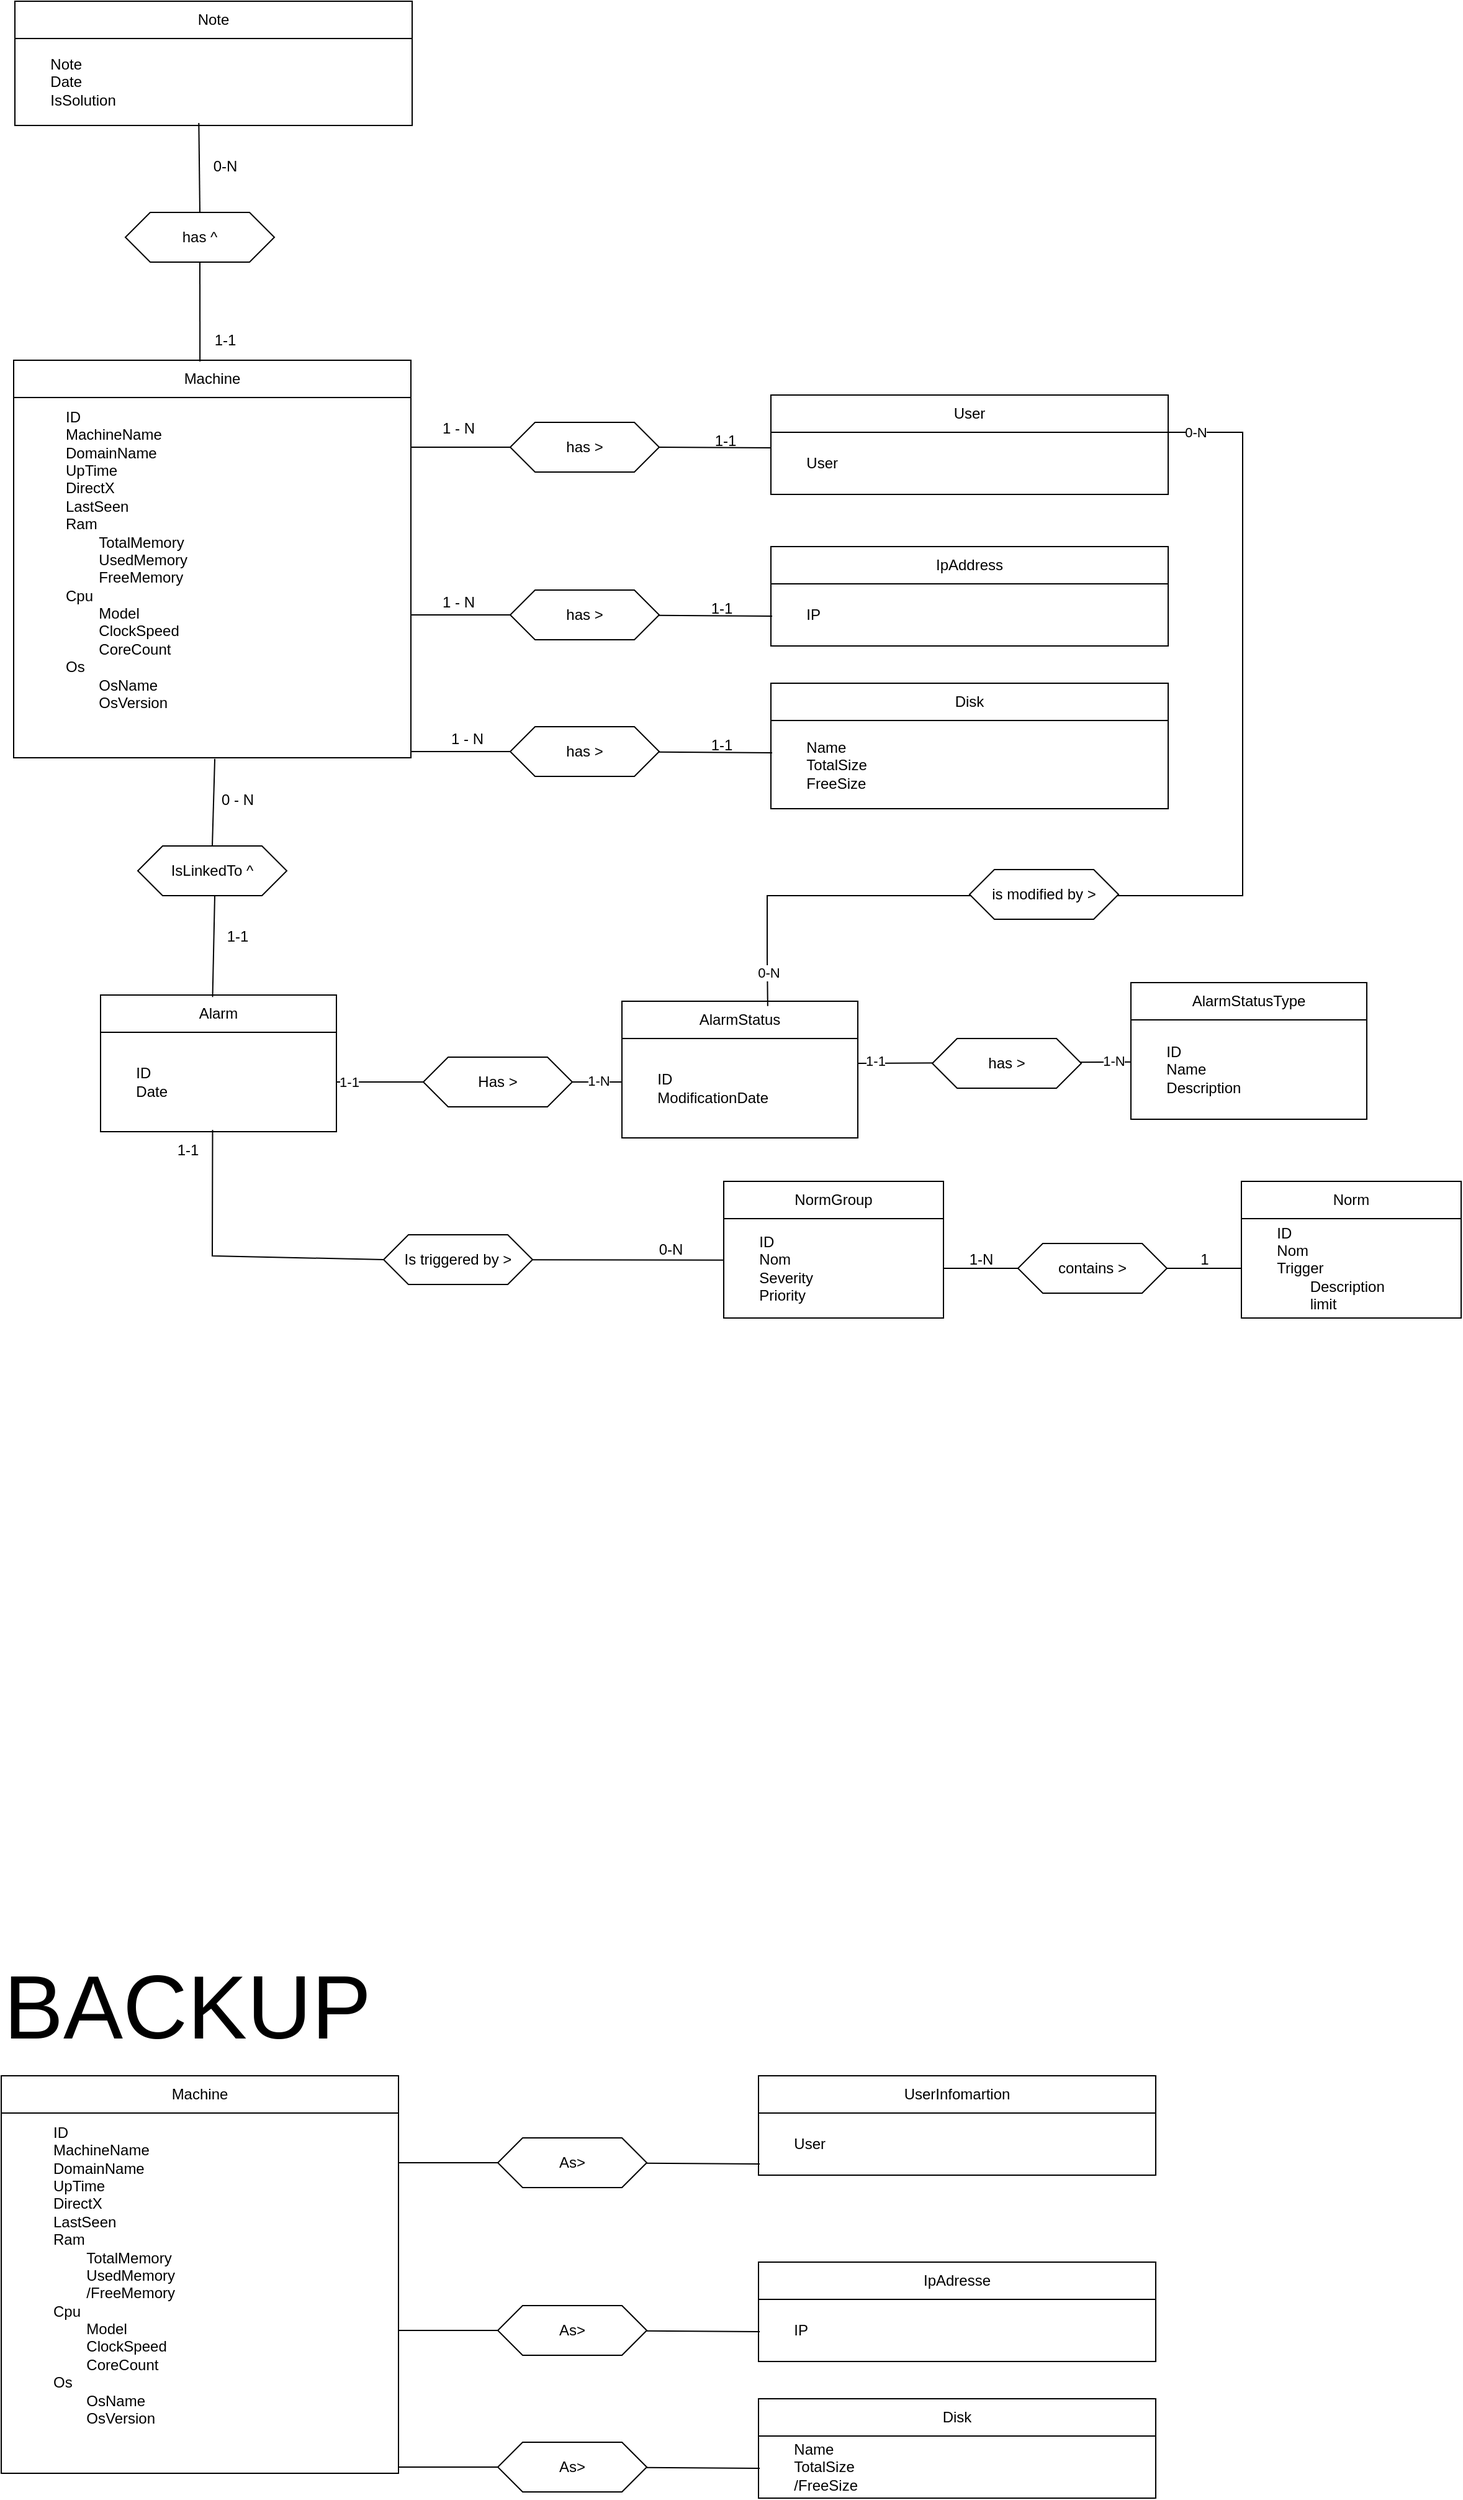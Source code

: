 <mxfile version="24.8.8">
  <diagram name="Page-1" id="Y3_Gs5tHwmnxRuHlMRJw">
    <mxGraphModel dx="1730" dy="1113" grid="1" gridSize="10" guides="1" tooltips="1" connect="1" arrows="1" fold="1" page="1" pageScale="1" pageWidth="827" pageHeight="1169" math="0" shadow="0">
      <root>
        <mxCell id="0" />
        <mxCell id="1" parent="0" />
        <mxCell id="VUTFpPl6jqV6nlHxaVOp-1" value="Alarm" style="rounded=0;whiteSpace=wrap;html=1;" parent="1" vertex="1">
          <mxGeometry x="170" y="980" width="190" height="30" as="geometry" />
        </mxCell>
        <mxCell id="VUTFpPl6jqV6nlHxaVOp-2" value="&lt;div&gt;&lt;span style=&quot;white-space: pre;&quot;&gt;&#x9;&lt;/span&gt;ID&lt;/div&gt;&lt;div&gt;&lt;span style=&quot;white-space: pre;&quot;&gt;&#x9;&lt;/span&gt;Date&lt;br&gt;&lt;/div&gt;" style="rounded=0;whiteSpace=wrap;html=1;align=left;" parent="1" vertex="1">
          <mxGeometry x="170" y="1010" width="190" height="80" as="geometry" />
        </mxCell>
        <mxCell id="VUTFpPl6jqV6nlHxaVOp-3" value="IsLinkedTo ^ " style="shape=hexagon;perimeter=hexagonPerimeter2;whiteSpace=wrap;html=1;fixedSize=1;" parent="1" vertex="1">
          <mxGeometry x="200" y="860" width="120" height="40" as="geometry" />
        </mxCell>
        <mxCell id="VUTFpPl6jqV6nlHxaVOp-4" value="" style="endArrow=none;html=1;rounded=0;entryX=0.464;entryY=0.997;entryDx=0;entryDy=0;exitX=0.5;exitY=0;exitDx=0;exitDy=0;entryPerimeter=0;" parent="1" source="VUTFpPl6jqV6nlHxaVOp-3" edge="1">
          <mxGeometry width="50" height="50" relative="1" as="geometry">
            <mxPoint x="343" y="910" as="sourcePoint" />
            <mxPoint x="262.024" y="789.88" as="targetPoint" />
          </mxGeometry>
        </mxCell>
        <mxCell id="VUTFpPl6jqV6nlHxaVOp-5" value="" style="endArrow=none;html=1;rounded=0;entryX=0.464;entryY=0.997;entryDx=0;entryDy=0;exitX=0.475;exitY=0.054;exitDx=0;exitDy=0;entryPerimeter=0;exitPerimeter=0;" parent="1" source="VUTFpPl6jqV6nlHxaVOp-1" edge="1">
          <mxGeometry width="50" height="50" relative="1" as="geometry">
            <mxPoint x="264" y="971" as="sourcePoint" />
            <mxPoint x="262" y="900" as="targetPoint" />
          </mxGeometry>
        </mxCell>
        <mxCell id="VUTFpPl6jqV6nlHxaVOp-6" value="NormGroup" style="rounded=0;whiteSpace=wrap;html=1;" parent="1" vertex="1">
          <mxGeometry x="672" y="1130" width="177" height="30" as="geometry" />
        </mxCell>
        <mxCell id="VUTFpPl6jqV6nlHxaVOp-7" value="&lt;div&gt;&lt;span style=&quot;white-space: pre;&quot;&gt;&#x9;&lt;/span&gt;ID&lt;/div&gt;&lt;div&gt;&lt;span style=&quot;white-space: pre;&quot;&gt;&#x9;&lt;/span&gt;Nom&lt;br&gt;&lt;/div&gt;&lt;div&gt;&lt;div&gt;&lt;span style=&quot;white-space: pre;&quot;&gt;&#x9;&lt;/span&gt;Severity&lt;/div&gt;&lt;span style=&quot;white-space: pre;&quot;&gt;&#x9;&lt;/span&gt;Priority&lt;/div&gt;" style="rounded=0;whiteSpace=wrap;html=1;align=left;" parent="1" vertex="1">
          <mxGeometry x="672" y="1160" width="177" height="80" as="geometry" />
        </mxCell>
        <mxCell id="VUTFpPl6jqV6nlHxaVOp-8" value="Is triggered by &amp;gt;" style="shape=hexagon;perimeter=hexagonPerimeter2;whiteSpace=wrap;html=1;fixedSize=1;" parent="1" vertex="1">
          <mxGeometry x="398" y="1173" width="120" height="40" as="geometry" />
        </mxCell>
        <mxCell id="VUTFpPl6jqV6nlHxaVOp-9" value="" style="endArrow=none;html=1;rounded=0;exitX=0.475;exitY=0.983;exitDx=0;exitDy=0;entryX=0;entryY=0.5;entryDx=0;entryDy=0;exitPerimeter=0;" parent="1" source="VUTFpPl6jqV6nlHxaVOp-2" target="VUTFpPl6jqV6nlHxaVOp-8" edge="1">
          <mxGeometry width="50" height="50" relative="1" as="geometry">
            <mxPoint x="563" y="970" as="sourcePoint" />
            <mxPoint x="613" y="920" as="targetPoint" />
            <Array as="points">
              <mxPoint x="260" y="1190" />
            </Array>
          </mxGeometry>
        </mxCell>
        <mxCell id="VUTFpPl6jqV6nlHxaVOp-10" value="" style="endArrow=none;html=1;rounded=0;entryX=-0.002;entryY=0.417;entryDx=0;entryDy=0;entryPerimeter=0;" parent="1" source="VUTFpPl6jqV6nlHxaVOp-8" target="VUTFpPl6jqV6nlHxaVOp-7" edge="1">
          <mxGeometry width="50" height="50" relative="1" as="geometry">
            <mxPoint x="580" y="1193" as="sourcePoint" />
            <mxPoint x="701" y="1192.83" as="targetPoint" />
          </mxGeometry>
        </mxCell>
        <mxCell id="VUTFpPl6jqV6nlHxaVOp-11" value="Machine" style="rounded=0;whiteSpace=wrap;html=1;" parent="1" vertex="1">
          <mxGeometry x="90" y="1850" width="320" height="30" as="geometry" />
        </mxCell>
        <mxCell id="VUTFpPl6jqV6nlHxaVOp-12" value="&lt;blockquote&gt;&lt;div align=&quot;left&quot;&gt;ID&lt;/div&gt;&lt;div align=&quot;left&quot;&gt;MachineName&lt;/div&gt;&lt;div align=&quot;left&quot;&gt;DomainName&lt;/div&gt;&lt;div align=&quot;left&quot;&gt;UpTime&lt;/div&gt;&lt;div align=&quot;left&quot;&gt;DirectX&lt;/div&gt;&lt;div align=&quot;left&quot;&gt;LastSeen&lt;br&gt;&lt;/div&gt;&lt;div align=&quot;left&quot;&gt;Ram&lt;/div&gt;&lt;div align=&quot;left&quot;&gt;&lt;span style=&quot;white-space: pre;&quot;&gt;&#x9;&lt;/span&gt;TotalMemory&lt;/div&gt;&lt;div align=&quot;left&quot;&gt;&lt;span style=&quot;white-space: pre;&quot;&gt;&#x9;&lt;/span&gt;UsedMemory&lt;/div&gt;&lt;div align=&quot;left&quot;&gt;&lt;span style=&quot;white-space: pre;&quot;&gt;&#x9;&lt;/span&gt;/FreeMemory&lt;br&gt;&lt;/div&gt;&lt;div align=&quot;left&quot;&gt;Cpu&lt;/div&gt;&lt;div align=&quot;left&quot;&gt;&lt;span style=&quot;white-space: pre;&quot;&gt;&#x9;Model&lt;/span&gt;&lt;/div&gt;&lt;div align=&quot;left&quot;&gt;&lt;span style=&quot;white-space: pre;&quot;&gt;&lt;span style=&quot;white-space: pre;&quot;&gt;&#x9;ClockSpeed&lt;/span&gt;&lt;/span&gt;&lt;/div&gt;&lt;div align=&quot;left&quot;&gt;&lt;span style=&quot;white-space: pre;&quot;&gt;&lt;span style=&quot;white-space: pre;&quot;&gt;&lt;span style=&quot;white-space: pre;&quot;&gt;&#x9;&lt;/span&gt;CoreCount&lt;/span&gt;&lt;/span&gt;&lt;/div&gt;&lt;div align=&quot;left&quot;&gt;&lt;span style=&quot;white-space: pre;&quot;&gt;&lt;span style=&quot;white-space: pre;&quot;&gt;Os&lt;/span&gt;&lt;/span&gt;&lt;/div&gt;&lt;div align=&quot;left&quot;&gt;&lt;span style=&quot;white-space: pre;&quot;&gt;&lt;span style=&quot;white-space: pre;&quot;&gt;&lt;span style=&quot;white-space: pre;&quot;&gt;&#x9;&lt;/span&gt;OsName&lt;/span&gt;&lt;/span&gt;&lt;/div&gt;&lt;div align=&quot;left&quot;&gt;&lt;span style=&quot;white-space: pre;&quot;&gt;&lt;span style=&quot;white-space: pre;&quot;&gt;&lt;span style=&quot;white-space: pre;&quot;&gt;&#x9;&lt;/span&gt;OsVersion&#x9;&lt;/span&gt;&lt;br&gt;&lt;/span&gt;&lt;/div&gt;&lt;/blockquote&gt;&lt;div align=&quot;left&quot;&gt;&lt;br&gt;&lt;/div&gt;&lt;div align=&quot;left&quot;&gt;&lt;br&gt;&lt;/div&gt;" style="rounded=0;whiteSpace=wrap;html=1;align=left;" parent="1" vertex="1">
          <mxGeometry x="90" y="1880" width="320" height="290" as="geometry" />
        </mxCell>
        <mxCell id="VUTFpPl6jqV6nlHxaVOp-13" value="UserInfomartion" style="rounded=0;whiteSpace=wrap;html=1;" parent="1" vertex="1">
          <mxGeometry x="700" y="1850" width="320" height="30" as="geometry" />
        </mxCell>
        <mxCell id="VUTFpPl6jqV6nlHxaVOp-14" value="&lt;span style=&quot;white-space: pre;&quot;&gt;&#x9;&lt;/span&gt;User" style="rounded=0;whiteSpace=wrap;html=1;align=left;" parent="1" vertex="1">
          <mxGeometry x="700" y="1880" width="320" height="50" as="geometry" />
        </mxCell>
        <mxCell id="VUTFpPl6jqV6nlHxaVOp-15" value="" style="endArrow=none;html=1;rounded=0;entryX=0.003;entryY=0.82;entryDx=0;entryDy=0;entryPerimeter=0;" parent="1" source="VUTFpPl6jqV6nlHxaVOp-17" target="VUTFpPl6jqV6nlHxaVOp-14" edge="1">
          <mxGeometry width="50" height="50" relative="1" as="geometry">
            <mxPoint x="410" y="1920" as="sourcePoint" />
            <mxPoint x="510" y="1950" as="targetPoint" />
          </mxGeometry>
        </mxCell>
        <mxCell id="VUTFpPl6jqV6nlHxaVOp-16" value="" style="endArrow=none;html=1;rounded=0;entryX=0;entryY=0.5;entryDx=0;entryDy=0;" parent="1" target="VUTFpPl6jqV6nlHxaVOp-17" edge="1">
          <mxGeometry width="50" height="50" relative="1" as="geometry">
            <mxPoint x="410" y="1920" as="sourcePoint" />
            <mxPoint x="701" y="1921" as="targetPoint" />
          </mxGeometry>
        </mxCell>
        <mxCell id="VUTFpPl6jqV6nlHxaVOp-17" value="As&amp;gt;" style="shape=hexagon;perimeter=hexagonPerimeter2;whiteSpace=wrap;html=1;fixedSize=1;" parent="1" vertex="1">
          <mxGeometry x="490" y="1900" width="120" height="40" as="geometry" />
        </mxCell>
        <mxCell id="VUTFpPl6jqV6nlHxaVOp-18" value="IpAdresse" style="rounded=0;whiteSpace=wrap;html=1;" parent="1" vertex="1">
          <mxGeometry x="700" y="2000" width="320" height="30" as="geometry" />
        </mxCell>
        <mxCell id="VUTFpPl6jqV6nlHxaVOp-19" value="&lt;span style=&quot;white-space: pre;&quot;&gt;&#x9;&lt;/span&gt;IP" style="rounded=0;whiteSpace=wrap;html=1;align=left;" parent="1" vertex="1">
          <mxGeometry x="700" y="2030" width="320" height="50" as="geometry" />
        </mxCell>
        <mxCell id="VUTFpPl6jqV6nlHxaVOp-20" value="" style="endArrow=none;html=1;rounded=0;entryX=0.003;entryY=0.82;entryDx=0;entryDy=0;entryPerimeter=0;" parent="1" source="VUTFpPl6jqV6nlHxaVOp-22" edge="1">
          <mxGeometry width="50" height="50" relative="1" as="geometry">
            <mxPoint x="410" y="2055" as="sourcePoint" />
            <mxPoint x="701" y="2056" as="targetPoint" />
          </mxGeometry>
        </mxCell>
        <mxCell id="VUTFpPl6jqV6nlHxaVOp-21" value="" style="endArrow=none;html=1;rounded=0;entryX=0;entryY=0.5;entryDx=0;entryDy=0;" parent="1" target="VUTFpPl6jqV6nlHxaVOp-22" edge="1">
          <mxGeometry width="50" height="50" relative="1" as="geometry">
            <mxPoint x="410" y="2055" as="sourcePoint" />
            <mxPoint x="701" y="2056" as="targetPoint" />
          </mxGeometry>
        </mxCell>
        <mxCell id="VUTFpPl6jqV6nlHxaVOp-22" value="As&amp;gt;" style="shape=hexagon;perimeter=hexagonPerimeter2;whiteSpace=wrap;html=1;fixedSize=1;" parent="1" vertex="1">
          <mxGeometry x="490" y="2035" width="120" height="40" as="geometry" />
        </mxCell>
        <mxCell id="VUTFpPl6jqV6nlHxaVOp-23" value="Disk" style="rounded=0;whiteSpace=wrap;html=1;" parent="1" vertex="1">
          <mxGeometry x="700" y="2110" width="320" height="30" as="geometry" />
        </mxCell>
        <mxCell id="VUTFpPl6jqV6nlHxaVOp-24" value="&lt;div&gt;&lt;span style=&quot;white-space: pre;&quot;&gt;&#x9;&lt;/span&gt;Name&lt;/div&gt;&lt;div&gt;&lt;span style=&quot;white-space: pre;&quot;&gt;&#x9;&lt;/span&gt;TotalSize&lt;/div&gt;&lt;div&gt;&lt;span style=&quot;white-space: pre;&quot;&gt;&#x9;&lt;/span&gt;/FreeSize&lt;br&gt;&lt;/div&gt;" style="rounded=0;whiteSpace=wrap;html=1;align=left;" parent="1" vertex="1">
          <mxGeometry x="700" y="2140" width="320" height="50" as="geometry" />
        </mxCell>
        <mxCell id="VUTFpPl6jqV6nlHxaVOp-25" value="" style="endArrow=none;html=1;rounded=0;entryX=0.003;entryY=0.82;entryDx=0;entryDy=0;entryPerimeter=0;" parent="1" source="VUTFpPl6jqV6nlHxaVOp-27" edge="1">
          <mxGeometry width="50" height="50" relative="1" as="geometry">
            <mxPoint x="410" y="2165" as="sourcePoint" />
            <mxPoint x="701" y="2166" as="targetPoint" />
          </mxGeometry>
        </mxCell>
        <mxCell id="VUTFpPl6jqV6nlHxaVOp-26" value="" style="endArrow=none;html=1;rounded=0;entryX=0;entryY=0.5;entryDx=0;entryDy=0;" parent="1" target="VUTFpPl6jqV6nlHxaVOp-27" edge="1">
          <mxGeometry width="50" height="50" relative="1" as="geometry">
            <mxPoint x="410" y="2165" as="sourcePoint" />
            <mxPoint x="701" y="2166" as="targetPoint" />
          </mxGeometry>
        </mxCell>
        <mxCell id="VUTFpPl6jqV6nlHxaVOp-27" value="As&amp;gt;" style="shape=hexagon;perimeter=hexagonPerimeter2;whiteSpace=wrap;html=1;fixedSize=1;" parent="1" vertex="1">
          <mxGeometry x="490" y="2145" width="120" height="40" as="geometry" />
        </mxCell>
        <mxCell id="VUTFpPl6jqV6nlHxaVOp-28" value="&lt;font style=&quot;font-size: 72px;&quot;&gt;BACKUP&lt;/font&gt;" style="text;html=1;align=center;verticalAlign=middle;whiteSpace=wrap;rounded=0;" parent="1" vertex="1">
          <mxGeometry x="90" y="1780" width="300" height="30" as="geometry" />
        </mxCell>
        <mxCell id="VUTFpPl6jqV6nlHxaVOp-29" value="0 - N" style="text;html=1;align=center;verticalAlign=middle;resizable=0;points=[];autosize=1;strokeColor=none;fillColor=none;" parent="1" vertex="1">
          <mxGeometry x="255" y="808" width="50" height="30" as="geometry" />
        </mxCell>
        <mxCell id="VUTFpPl6jqV6nlHxaVOp-30" value="1-1" style="text;html=1;align=center;verticalAlign=middle;resizable=0;points=[];autosize=1;strokeColor=none;fillColor=none;" parent="1" vertex="1">
          <mxGeometry x="260" y="918" width="40" height="30" as="geometry" />
        </mxCell>
        <mxCell id="VUTFpPl6jqV6nlHxaVOp-31" value="1-1" style="text;html=1;align=center;verticalAlign=middle;resizable=0;points=[];autosize=1;strokeColor=none;fillColor=none;" parent="1" vertex="1">
          <mxGeometry x="220" y="1090" width="40" height="30" as="geometry" />
        </mxCell>
        <mxCell id="VUTFpPl6jqV6nlHxaVOp-32" value="0-N" style="text;html=1;align=center;verticalAlign=middle;resizable=0;points=[];autosize=1;strokeColor=none;fillColor=none;" parent="1" vertex="1">
          <mxGeometry x="609" y="1170" width="40" height="30" as="geometry" />
        </mxCell>
        <mxCell id="VUTFpPl6jqV6nlHxaVOp-33" value="Machine" style="rounded=0;whiteSpace=wrap;html=1;" parent="1" vertex="1">
          <mxGeometry x="100" y="469" width="320" height="30" as="geometry" />
        </mxCell>
        <mxCell id="VUTFpPl6jqV6nlHxaVOp-34" value="&lt;blockquote&gt;&lt;div align=&quot;left&quot;&gt;ID&lt;/div&gt;&lt;div align=&quot;left&quot;&gt;MachineName&lt;/div&gt;&lt;div align=&quot;left&quot;&gt;DomainName&lt;/div&gt;&lt;div align=&quot;left&quot;&gt;UpTime&lt;/div&gt;&lt;div align=&quot;left&quot;&gt;DirectX&lt;/div&gt;&lt;div align=&quot;left&quot;&gt;LastSeen&lt;br&gt;&lt;/div&gt;&lt;div align=&quot;left&quot;&gt;Ram&lt;/div&gt;&lt;div align=&quot;left&quot;&gt;&lt;span style=&quot;white-space: pre;&quot;&gt;&#x9;&lt;/span&gt;TotalMemory&lt;/div&gt;&lt;div align=&quot;left&quot;&gt;&lt;span style=&quot;white-space: pre;&quot;&gt;&#x9;&lt;/span&gt;UsedMemory&lt;/div&gt;&lt;div align=&quot;left&quot;&gt;&lt;span style=&quot;white-space: pre;&quot;&gt;&#x9;&lt;/span&gt;FreeMemory&lt;br&gt;&lt;/div&gt;&lt;div align=&quot;left&quot;&gt;Cpu&lt;/div&gt;&lt;div align=&quot;left&quot;&gt;&lt;span style=&quot;white-space: pre;&quot;&gt;&#x9;Model&lt;/span&gt;&lt;/div&gt;&lt;div align=&quot;left&quot;&gt;&lt;span style=&quot;white-space: pre;&quot;&gt;&lt;span style=&quot;white-space: pre;&quot;&gt;&#x9;ClockSpeed&lt;/span&gt;&lt;/span&gt;&lt;/div&gt;&lt;div align=&quot;left&quot;&gt;&lt;span style=&quot;white-space: pre;&quot;&gt;&lt;span style=&quot;white-space: pre;&quot;&gt;&lt;span style=&quot;white-space: pre;&quot;&gt;&#x9;&lt;/span&gt;CoreCount&lt;/span&gt;&lt;/span&gt;&lt;/div&gt;&lt;div align=&quot;left&quot;&gt;&lt;span style=&quot;white-space: pre;&quot;&gt;&lt;span style=&quot;white-space: pre;&quot;&gt;Os&lt;/span&gt;&lt;/span&gt;&lt;/div&gt;&lt;div align=&quot;left&quot;&gt;&lt;span style=&quot;white-space: pre;&quot;&gt;&lt;span style=&quot;white-space: pre;&quot;&gt;&lt;span style=&quot;white-space: pre;&quot;&gt;&#x9;&lt;/span&gt;OsName&lt;/span&gt;&lt;/span&gt;&lt;/div&gt;&lt;div align=&quot;left&quot;&gt;&lt;span style=&quot;white-space: pre;&quot;&gt;&lt;span style=&quot;white-space: pre;&quot;&gt;&lt;span style=&quot;white-space: pre;&quot;&gt;&#x9;&lt;/span&gt;OsVersion&#x9;&lt;/span&gt;&lt;br&gt;&lt;/span&gt;&lt;/div&gt;&lt;/blockquote&gt;&lt;div align=&quot;left&quot;&gt;&lt;br&gt;&lt;/div&gt;&lt;div align=&quot;left&quot;&gt;&lt;br&gt;&lt;/div&gt;" style="rounded=0;whiteSpace=wrap;html=1;align=left;" parent="1" vertex="1">
          <mxGeometry x="100" y="499" width="320" height="290" as="geometry" />
        </mxCell>
        <mxCell id="VUTFpPl6jqV6nlHxaVOp-35" value="User" style="rounded=0;whiteSpace=wrap;html=1;" parent="1" vertex="1">
          <mxGeometry x="710" y="497" width="320" height="30" as="geometry" />
        </mxCell>
        <mxCell id="VUTFpPl6jqV6nlHxaVOp-36" value="&lt;span style=&quot;white-space: pre;&quot;&gt;&#x9;&lt;/span&gt;User" style="rounded=0;whiteSpace=wrap;html=1;align=left;" parent="1" vertex="1">
          <mxGeometry x="710" y="527" width="320" height="50" as="geometry" />
        </mxCell>
        <mxCell id="VUTFpPl6jqV6nlHxaVOp-37" value="" style="endArrow=none;html=1;rounded=0;entryX=0;entryY=0.25;entryDx=0;entryDy=0;exitX=1;exitY=0.5;exitDx=0;exitDy=0;" parent="1" source="VUTFpPl6jqV6nlHxaVOp-39" target="VUTFpPl6jqV6nlHxaVOp-36" edge="1">
          <mxGeometry width="50" height="50" relative="1" as="geometry">
            <mxPoint x="420" y="539" as="sourcePoint" />
            <mxPoint x="520" y="569" as="targetPoint" />
          </mxGeometry>
        </mxCell>
        <mxCell id="VUTFpPl6jqV6nlHxaVOp-38" value="" style="endArrow=none;html=1;rounded=0;entryX=0;entryY=0.5;entryDx=0;entryDy=0;" parent="1" target="VUTFpPl6jqV6nlHxaVOp-39" edge="1">
          <mxGeometry width="50" height="50" relative="1" as="geometry">
            <mxPoint x="420" y="539" as="sourcePoint" />
            <mxPoint x="711" y="540" as="targetPoint" />
          </mxGeometry>
        </mxCell>
        <mxCell id="VUTFpPl6jqV6nlHxaVOp-39" value="has &amp;gt;" style="shape=hexagon;perimeter=hexagonPerimeter2;whiteSpace=wrap;html=1;fixedSize=1;" parent="1" vertex="1">
          <mxGeometry x="500" y="519" width="120" height="40" as="geometry" />
        </mxCell>
        <mxCell id="VUTFpPl6jqV6nlHxaVOp-40" value="IpAddress" style="rounded=0;whiteSpace=wrap;html=1;" parent="1" vertex="1">
          <mxGeometry x="710" y="619" width="320" height="30" as="geometry" />
        </mxCell>
        <mxCell id="VUTFpPl6jqV6nlHxaVOp-41" value="&lt;span style=&quot;white-space: pre;&quot;&gt;&#x9;&lt;/span&gt;IP" style="rounded=0;whiteSpace=wrap;html=1;align=left;" parent="1" vertex="1">
          <mxGeometry x="710" y="649" width="320" height="50" as="geometry" />
        </mxCell>
        <mxCell id="VUTFpPl6jqV6nlHxaVOp-42" value="" style="endArrow=none;html=1;rounded=0;entryX=0.003;entryY=0.82;entryDx=0;entryDy=0;entryPerimeter=0;" parent="1" source="VUTFpPl6jqV6nlHxaVOp-44" edge="1">
          <mxGeometry width="50" height="50" relative="1" as="geometry">
            <mxPoint x="420" y="674" as="sourcePoint" />
            <mxPoint x="711" y="675" as="targetPoint" />
          </mxGeometry>
        </mxCell>
        <mxCell id="VUTFpPl6jqV6nlHxaVOp-43" value="" style="endArrow=none;html=1;rounded=0;entryX=0;entryY=0.5;entryDx=0;entryDy=0;" parent="1" target="VUTFpPl6jqV6nlHxaVOp-44" edge="1">
          <mxGeometry width="50" height="50" relative="1" as="geometry">
            <mxPoint x="420" y="674" as="sourcePoint" />
            <mxPoint x="711" y="675" as="targetPoint" />
          </mxGeometry>
        </mxCell>
        <mxCell id="VUTFpPl6jqV6nlHxaVOp-44" value="has &amp;gt;" style="shape=hexagon;perimeter=hexagonPerimeter2;whiteSpace=wrap;html=1;fixedSize=1;" parent="1" vertex="1">
          <mxGeometry x="500" y="654" width="120" height="40" as="geometry" />
        </mxCell>
        <mxCell id="VUTFpPl6jqV6nlHxaVOp-45" value="Disk" style="rounded=0;whiteSpace=wrap;html=1;" parent="1" vertex="1">
          <mxGeometry x="710" y="729" width="320" height="30" as="geometry" />
        </mxCell>
        <mxCell id="VUTFpPl6jqV6nlHxaVOp-46" value="&lt;div&gt;&lt;span style=&quot;white-space: pre;&quot;&gt;&#x9;&lt;/span&gt;Name&lt;/div&gt;&lt;div&gt;&lt;span style=&quot;white-space: pre;&quot;&gt;&#x9;&lt;/span&gt;TotalSize&lt;/div&gt;&lt;div&gt;&lt;span style=&quot;white-space: pre;&quot;&gt;&#x9;&lt;/span&gt;FreeSize&lt;br&gt;&lt;/div&gt;" style="rounded=0;whiteSpace=wrap;html=1;align=left;" parent="1" vertex="1">
          <mxGeometry x="710" y="759" width="320" height="71" as="geometry" />
        </mxCell>
        <mxCell id="VUTFpPl6jqV6nlHxaVOp-47" value="" style="endArrow=none;html=1;rounded=0;entryX=0.003;entryY=0.82;entryDx=0;entryDy=0;entryPerimeter=0;" parent="1" source="VUTFpPl6jqV6nlHxaVOp-49" edge="1">
          <mxGeometry width="50" height="50" relative="1" as="geometry">
            <mxPoint x="420" y="784" as="sourcePoint" />
            <mxPoint x="711" y="785" as="targetPoint" />
          </mxGeometry>
        </mxCell>
        <mxCell id="VUTFpPl6jqV6nlHxaVOp-48" value="" style="endArrow=none;html=1;rounded=0;entryX=0;entryY=0.5;entryDx=0;entryDy=0;" parent="1" target="VUTFpPl6jqV6nlHxaVOp-49" edge="1">
          <mxGeometry width="50" height="50" relative="1" as="geometry">
            <mxPoint x="420" y="784" as="sourcePoint" />
            <mxPoint x="711" y="785" as="targetPoint" />
          </mxGeometry>
        </mxCell>
        <mxCell id="VUTFpPl6jqV6nlHxaVOp-49" value="has &amp;gt;" style="shape=hexagon;perimeter=hexagonPerimeter2;whiteSpace=wrap;html=1;fixedSize=1;" parent="1" vertex="1">
          <mxGeometry x="500" y="764" width="120" height="40" as="geometry" />
        </mxCell>
        <mxCell id="VUTFpPl6jqV6nlHxaVOp-50" value="1 - N" style="text;html=1;align=center;verticalAlign=middle;resizable=0;points=[];autosize=1;strokeColor=none;fillColor=none;" parent="1" vertex="1">
          <mxGeometry x="433" y="509" width="50" height="30" as="geometry" />
        </mxCell>
        <mxCell id="VUTFpPl6jqV6nlHxaVOp-51" value="1 - N" style="text;html=1;align=center;verticalAlign=middle;resizable=0;points=[];autosize=1;strokeColor=none;fillColor=none;" parent="1" vertex="1">
          <mxGeometry x="433" y="649" width="50" height="30" as="geometry" />
        </mxCell>
        <mxCell id="VUTFpPl6jqV6nlHxaVOp-52" value="1 - N" style="text;html=1;align=center;verticalAlign=middle;resizable=0;points=[];autosize=1;strokeColor=none;fillColor=none;" parent="1" vertex="1">
          <mxGeometry x="440" y="759" width="50" height="30" as="geometry" />
        </mxCell>
        <mxCell id="VUTFpPl6jqV6nlHxaVOp-53" value="1-1" style="text;html=1;align=center;verticalAlign=middle;resizable=0;points=[];autosize=1;strokeColor=none;fillColor=none;" parent="1" vertex="1">
          <mxGeometry x="653" y="519" width="40" height="30" as="geometry" />
        </mxCell>
        <mxCell id="VUTFpPl6jqV6nlHxaVOp-54" value="1-1" style="text;html=1;align=center;verticalAlign=middle;resizable=0;points=[];autosize=1;strokeColor=none;fillColor=none;" parent="1" vertex="1">
          <mxGeometry x="650" y="654" width="40" height="30" as="geometry" />
        </mxCell>
        <mxCell id="VUTFpPl6jqV6nlHxaVOp-55" value="1-1" style="text;html=1;align=center;verticalAlign=middle;resizable=0;points=[];autosize=1;strokeColor=none;fillColor=none;" parent="1" vertex="1">
          <mxGeometry x="650" y="764" width="40" height="30" as="geometry" />
        </mxCell>
        <mxCell id="VUTFpPl6jqV6nlHxaVOp-56" value="Note" style="rounded=0;whiteSpace=wrap;html=1;" parent="1" vertex="1">
          <mxGeometry x="101" y="180" width="320" height="30" as="geometry" />
        </mxCell>
        <mxCell id="VUTFpPl6jqV6nlHxaVOp-57" value="&lt;div&gt;&lt;span style=&quot;white-space: pre;&quot;&gt;&#x9;&lt;/span&gt;Note&lt;/div&gt;&lt;div&gt;&lt;span style=&quot;white-space: pre;&quot;&gt;&#x9;&lt;/span&gt;Date&lt;/div&gt;&lt;span style=&quot;white-space: pre;&quot;&gt;&#x9;&lt;/span&gt;IsSolution" style="rounded=0;whiteSpace=wrap;html=1;align=left;" parent="1" vertex="1">
          <mxGeometry x="101" y="210" width="320" height="70" as="geometry" />
        </mxCell>
        <mxCell id="VUTFpPl6jqV6nlHxaVOp-58" value="has ^" style="shape=hexagon;perimeter=hexagonPerimeter2;whiteSpace=wrap;html=1;fixedSize=1;" parent="1" vertex="1">
          <mxGeometry x="190" y="350" width="120" height="40" as="geometry" />
        </mxCell>
        <mxCell id="VUTFpPl6jqV6nlHxaVOp-59" value="" style="endArrow=none;html=1;rounded=0;entryX=0.463;entryY=0.971;entryDx=0;entryDy=0;entryPerimeter=0;exitX=0.5;exitY=0;exitDx=0;exitDy=0;" parent="1" source="VUTFpPl6jqV6nlHxaVOp-58" target="VUTFpPl6jqV6nlHxaVOp-57" edge="1">
          <mxGeometry width="50" height="50" relative="1" as="geometry">
            <mxPoint x="510" y="500" as="sourcePoint" />
            <mxPoint x="560" y="450" as="targetPoint" />
          </mxGeometry>
        </mxCell>
        <mxCell id="VUTFpPl6jqV6nlHxaVOp-60" value="" style="endArrow=none;html=1;rounded=0;entryX=0.5;entryY=1;entryDx=0;entryDy=0;exitX=0.469;exitY=0.033;exitDx=0;exitDy=0;exitPerimeter=0;" parent="1" source="VUTFpPl6jqV6nlHxaVOp-33" target="VUTFpPl6jqV6nlHxaVOp-58" edge="1">
          <mxGeometry width="50" height="50" relative="1" as="geometry">
            <mxPoint x="250" y="460" as="sourcePoint" />
            <mxPoint x="255" y="390" as="targetPoint" />
          </mxGeometry>
        </mxCell>
        <mxCell id="VUTFpPl6jqV6nlHxaVOp-61" value="1-1" style="text;html=1;align=center;verticalAlign=middle;resizable=0;points=[];autosize=1;strokeColor=none;fillColor=none;" parent="1" vertex="1">
          <mxGeometry x="250" y="438" width="40" height="30" as="geometry" />
        </mxCell>
        <mxCell id="VUTFpPl6jqV6nlHxaVOp-62" value="0-N" style="text;html=1;align=center;verticalAlign=middle;resizable=0;points=[];autosize=1;strokeColor=none;fillColor=none;" parent="1" vertex="1">
          <mxGeometry x="250" y="298" width="40" height="30" as="geometry" />
        </mxCell>
        <mxCell id="VUTFpPl6jqV6nlHxaVOp-63" value="Norm" style="rounded=0;whiteSpace=wrap;html=1;" parent="1" vertex="1">
          <mxGeometry x="1089" y="1130" width="177" height="30" as="geometry" />
        </mxCell>
        <mxCell id="VUTFpPl6jqV6nlHxaVOp-64" value="&lt;div&gt;&lt;span style=&quot;white-space: pre;&quot;&gt;&#x9;&lt;/span&gt;ID&lt;/div&gt;&lt;div&gt;&lt;span style=&quot;white-space: pre;&quot;&gt;&#x9;&lt;/span&gt;Nom&lt;br&gt;&lt;/div&gt;&lt;div&gt;&lt;span style=&quot;white-space: pre;&quot;&gt;&#x9;Trigger&lt;/span&gt;&lt;/div&gt;&lt;div&gt;&lt;span style=&quot;white-space: pre;&quot;&gt;&lt;span style=&quot;white-space: pre;&quot;&gt;&#x9;&lt;/span&gt;&lt;span style=&quot;white-space: pre;&quot;&gt;&#x9;Description&lt;/span&gt;&lt;/span&gt;&lt;/div&gt;&lt;div&gt;&lt;span style=&quot;white-space: pre;&quot;&gt;&lt;span style=&quot;white-space: pre;&quot;&gt;&#x9;&lt;/span&gt;&lt;span style=&quot;white-space: pre;&quot;&gt;&#x9;&lt;/span&gt;&lt;/span&gt;limit&lt;/div&gt;" style="rounded=0;whiteSpace=wrap;html=1;align=left;" parent="1" vertex="1">
          <mxGeometry x="1089" y="1160" width="177" height="80" as="geometry" />
        </mxCell>
        <mxCell id="VUTFpPl6jqV6nlHxaVOp-65" value="" style="endArrow=none;html=1;rounded=0;exitX=1;exitY=0.5;exitDx=0;exitDy=0;entryX=0;entryY=0.5;entryDx=0;entryDy=0;" parent="1" source="VUTFpPl6jqV6nlHxaVOp-67" target="VUTFpPl6jqV6nlHxaVOp-64" edge="1">
          <mxGeometry width="50" height="50" relative="1" as="geometry">
            <mxPoint x="969" y="1200" as="sourcePoint" />
            <mxPoint x="1019" y="1150" as="targetPoint" />
          </mxGeometry>
        </mxCell>
        <mxCell id="VUTFpPl6jqV6nlHxaVOp-66" value="" style="endArrow=none;html=1;rounded=0;exitX=1;exitY=0.5;exitDx=0;exitDy=0;entryX=0;entryY=0.5;entryDx=0;entryDy=0;" parent="1" source="VUTFpPl6jqV6nlHxaVOp-7" target="VUTFpPl6jqV6nlHxaVOp-67" edge="1">
          <mxGeometry width="50" height="50" relative="1" as="geometry">
            <mxPoint x="849" y="1200" as="sourcePoint" />
            <mxPoint x="1089" y="1200" as="targetPoint" />
          </mxGeometry>
        </mxCell>
        <mxCell id="VUTFpPl6jqV6nlHxaVOp-67" value="contains &amp;gt;" style="shape=hexagon;perimeter=hexagonPerimeter2;whiteSpace=wrap;html=1;fixedSize=1;" parent="1" vertex="1">
          <mxGeometry x="909" y="1180" width="120" height="40" as="geometry" />
        </mxCell>
        <mxCell id="VUTFpPl6jqV6nlHxaVOp-68" value="1-N" style="text;html=1;align=center;verticalAlign=middle;resizable=0;points=[];autosize=1;strokeColor=none;fillColor=none;" parent="1" vertex="1">
          <mxGeometry x="859" y="1178" width="40" height="30" as="geometry" />
        </mxCell>
        <mxCell id="VUTFpPl6jqV6nlHxaVOp-69" value="1" style="text;html=1;align=center;verticalAlign=middle;resizable=0;points=[];autosize=1;strokeColor=none;fillColor=none;" parent="1" vertex="1">
          <mxGeometry x="1044" y="1178" width="30" height="30" as="geometry" />
        </mxCell>
        <mxCell id="VUTFpPl6jqV6nlHxaVOp-70" value="AlarmStatus" style="rounded=0;whiteSpace=wrap;html=1;" parent="1" vertex="1">
          <mxGeometry x="590" y="985" width="190" height="30" as="geometry" />
        </mxCell>
        <mxCell id="VUTFpPl6jqV6nlHxaVOp-71" value="&lt;div&gt;&lt;span style=&quot;white-space: pre;&quot;&gt;&#x9;&lt;/span&gt;ID&lt;/div&gt;&lt;div&gt;&lt;span style=&quot;white-space: pre;&quot;&gt;&#x9;&lt;/span&gt;ModificationDate&lt;br&gt;&lt;/div&gt;" style="rounded=0;whiteSpace=wrap;html=1;align=left;" parent="1" vertex="1">
          <mxGeometry x="590" y="1015" width="190" height="80" as="geometry" />
        </mxCell>
        <mxCell id="VUTFpPl6jqV6nlHxaVOp-72" value="AlarmStatusType" style="rounded=0;whiteSpace=wrap;html=1;" parent="1" vertex="1">
          <mxGeometry x="1000" y="970" width="190" height="30" as="geometry" />
        </mxCell>
        <mxCell id="VUTFpPl6jqV6nlHxaVOp-77" value="" style="endArrow=none;html=1;rounded=0;" parent="1" edge="1">
          <mxGeometry width="50" height="50" relative="1" as="geometry">
            <mxPoint x="590" y="1050" as="sourcePoint" />
            <mxPoint x="360" y="1050" as="targetPoint" />
          </mxGeometry>
        </mxCell>
        <mxCell id="V04OQYjpOF-covdriaBx-3" value="1-1" style="edgeLabel;html=1;align=center;verticalAlign=middle;resizable=0;points=[];" vertex="1" connectable="0" parent="VUTFpPl6jqV6nlHxaVOp-77">
          <mxGeometry x="0.93" relative="1" as="geometry">
            <mxPoint x="2" as="offset" />
          </mxGeometry>
        </mxCell>
        <mxCell id="V04OQYjpOF-covdriaBx-4" value="1-N" style="edgeLabel;html=1;align=center;verticalAlign=middle;resizable=0;points=[];" vertex="1" connectable="0" parent="VUTFpPl6jqV6nlHxaVOp-77">
          <mxGeometry x="-0.935" y="-1" relative="1" as="geometry">
            <mxPoint x="-12" as="offset" />
          </mxGeometry>
        </mxCell>
        <mxCell id="VUTFpPl6jqV6nlHxaVOp-74" value="Has &amp;gt;" style="shape=hexagon;perimeter=hexagonPerimeter2;whiteSpace=wrap;html=1;fixedSize=1;" parent="1" vertex="1">
          <mxGeometry x="430" y="1030" width="120" height="40" as="geometry" />
        </mxCell>
        <mxCell id="VUTFpPl6jqV6nlHxaVOp-78" value="" style="endArrow=none;html=1;rounded=0;exitX=1;exitY=0.25;exitDx=0;exitDy=0;entryX=0.009;entryY=0.423;entryDx=0;entryDy=0;entryPerimeter=0;" parent="1" source="VUTFpPl6jqV6nlHxaVOp-71" edge="1">
          <mxGeometry width="50" height="50" relative="1" as="geometry">
            <mxPoint x="816" y="990" as="sourcePoint" />
            <mxPoint x="1001.71" y="1033.84" as="targetPoint" />
          </mxGeometry>
        </mxCell>
        <mxCell id="V04OQYjpOF-covdriaBx-1" value="1-N" style="edgeLabel;html=1;align=center;verticalAlign=middle;resizable=0;points=[];" vertex="1" connectable="0" parent="VUTFpPl6jqV6nlHxaVOp-78">
          <mxGeometry x="0.858" y="1" relative="1" as="geometry">
            <mxPoint as="offset" />
          </mxGeometry>
        </mxCell>
        <mxCell id="V04OQYjpOF-covdriaBx-2" value="1-1" style="edgeLabel;html=1;align=center;verticalAlign=middle;resizable=0;points=[];" vertex="1" connectable="0" parent="VUTFpPl6jqV6nlHxaVOp-78">
          <mxGeometry x="-0.874" y="2" relative="1" as="geometry">
            <mxPoint as="offset" />
          </mxGeometry>
        </mxCell>
        <mxCell id="VUTFpPl6jqV6nlHxaVOp-75" value="has &amp;gt;" style="shape=hexagon;perimeter=hexagonPerimeter2;whiteSpace=wrap;html=1;fixedSize=1;" parent="1" vertex="1">
          <mxGeometry x="840" y="1015" width="120" height="40" as="geometry" />
        </mxCell>
        <mxCell id="VUTFpPl6jqV6nlHxaVOp-84" style="edgeStyle=orthogonalEdgeStyle;rounded=0;orthogonalLoop=1;jettySize=auto;html=1;entryX=0.618;entryY=0.128;entryDx=0;entryDy=0;entryPerimeter=0;endArrow=none;endFill=0;exitX=1;exitY=0;exitDx=0;exitDy=0;" parent="1" source="VUTFpPl6jqV6nlHxaVOp-36" target="VUTFpPl6jqV6nlHxaVOp-70" edge="1">
          <mxGeometry relative="1" as="geometry">
            <Array as="points">
              <mxPoint x="1090" y="527" />
              <mxPoint x="1090" y="900" />
              <mxPoint x="707" y="900" />
              <mxPoint x="707" y="950" />
            </Array>
          </mxGeometry>
        </mxCell>
        <mxCell id="VUTFpPl6jqV6nlHxaVOp-85" value="0-N" style="edgeLabel;html=1;align=center;verticalAlign=middle;resizable=0;points=[];" parent="VUTFpPl6jqV6nlHxaVOp-84" vertex="1" connectable="0">
          <mxGeometry x="0.942" y="1" relative="1" as="geometry">
            <mxPoint y="-1" as="offset" />
          </mxGeometry>
        </mxCell>
        <mxCell id="VUTFpPl6jqV6nlHxaVOp-86" value="0-N" style="edgeLabel;html=1;align=center;verticalAlign=middle;resizable=0;points=[];" parent="VUTFpPl6jqV6nlHxaVOp-84" vertex="1" connectable="0">
          <mxGeometry x="-0.951" relative="1" as="geometry">
            <mxPoint as="offset" />
          </mxGeometry>
        </mxCell>
        <mxCell id="VUTFpPl6jqV6nlHxaVOp-82" value="is modified by &amp;gt;" style="shape=hexagon;perimeter=hexagonPerimeter2;whiteSpace=wrap;html=1;fixedSize=1;" parent="1" vertex="1">
          <mxGeometry x="870" y="879" width="120" height="40" as="geometry" />
        </mxCell>
        <mxCell id="VUTFpPl6jqV6nlHxaVOp-87" value="&lt;div&gt;&lt;span style=&quot;white-space: pre;&quot;&gt;&#x9;&lt;/span&gt;ID&lt;/div&gt;&lt;div&gt;&lt;span style=&quot;white-space: pre;&quot;&gt;&#x9;&lt;/span&gt;Name&lt;/div&gt;&lt;div&gt;&lt;span style=&quot;white-space: pre;&quot;&gt;&#x9;&lt;/span&gt;Description&lt;br&gt;&lt;/div&gt;" style="rounded=0;whiteSpace=wrap;html=1;align=left;" parent="1" vertex="1">
          <mxGeometry x="1000" y="1000" width="190" height="80" as="geometry" />
        </mxCell>
      </root>
    </mxGraphModel>
  </diagram>
</mxfile>
